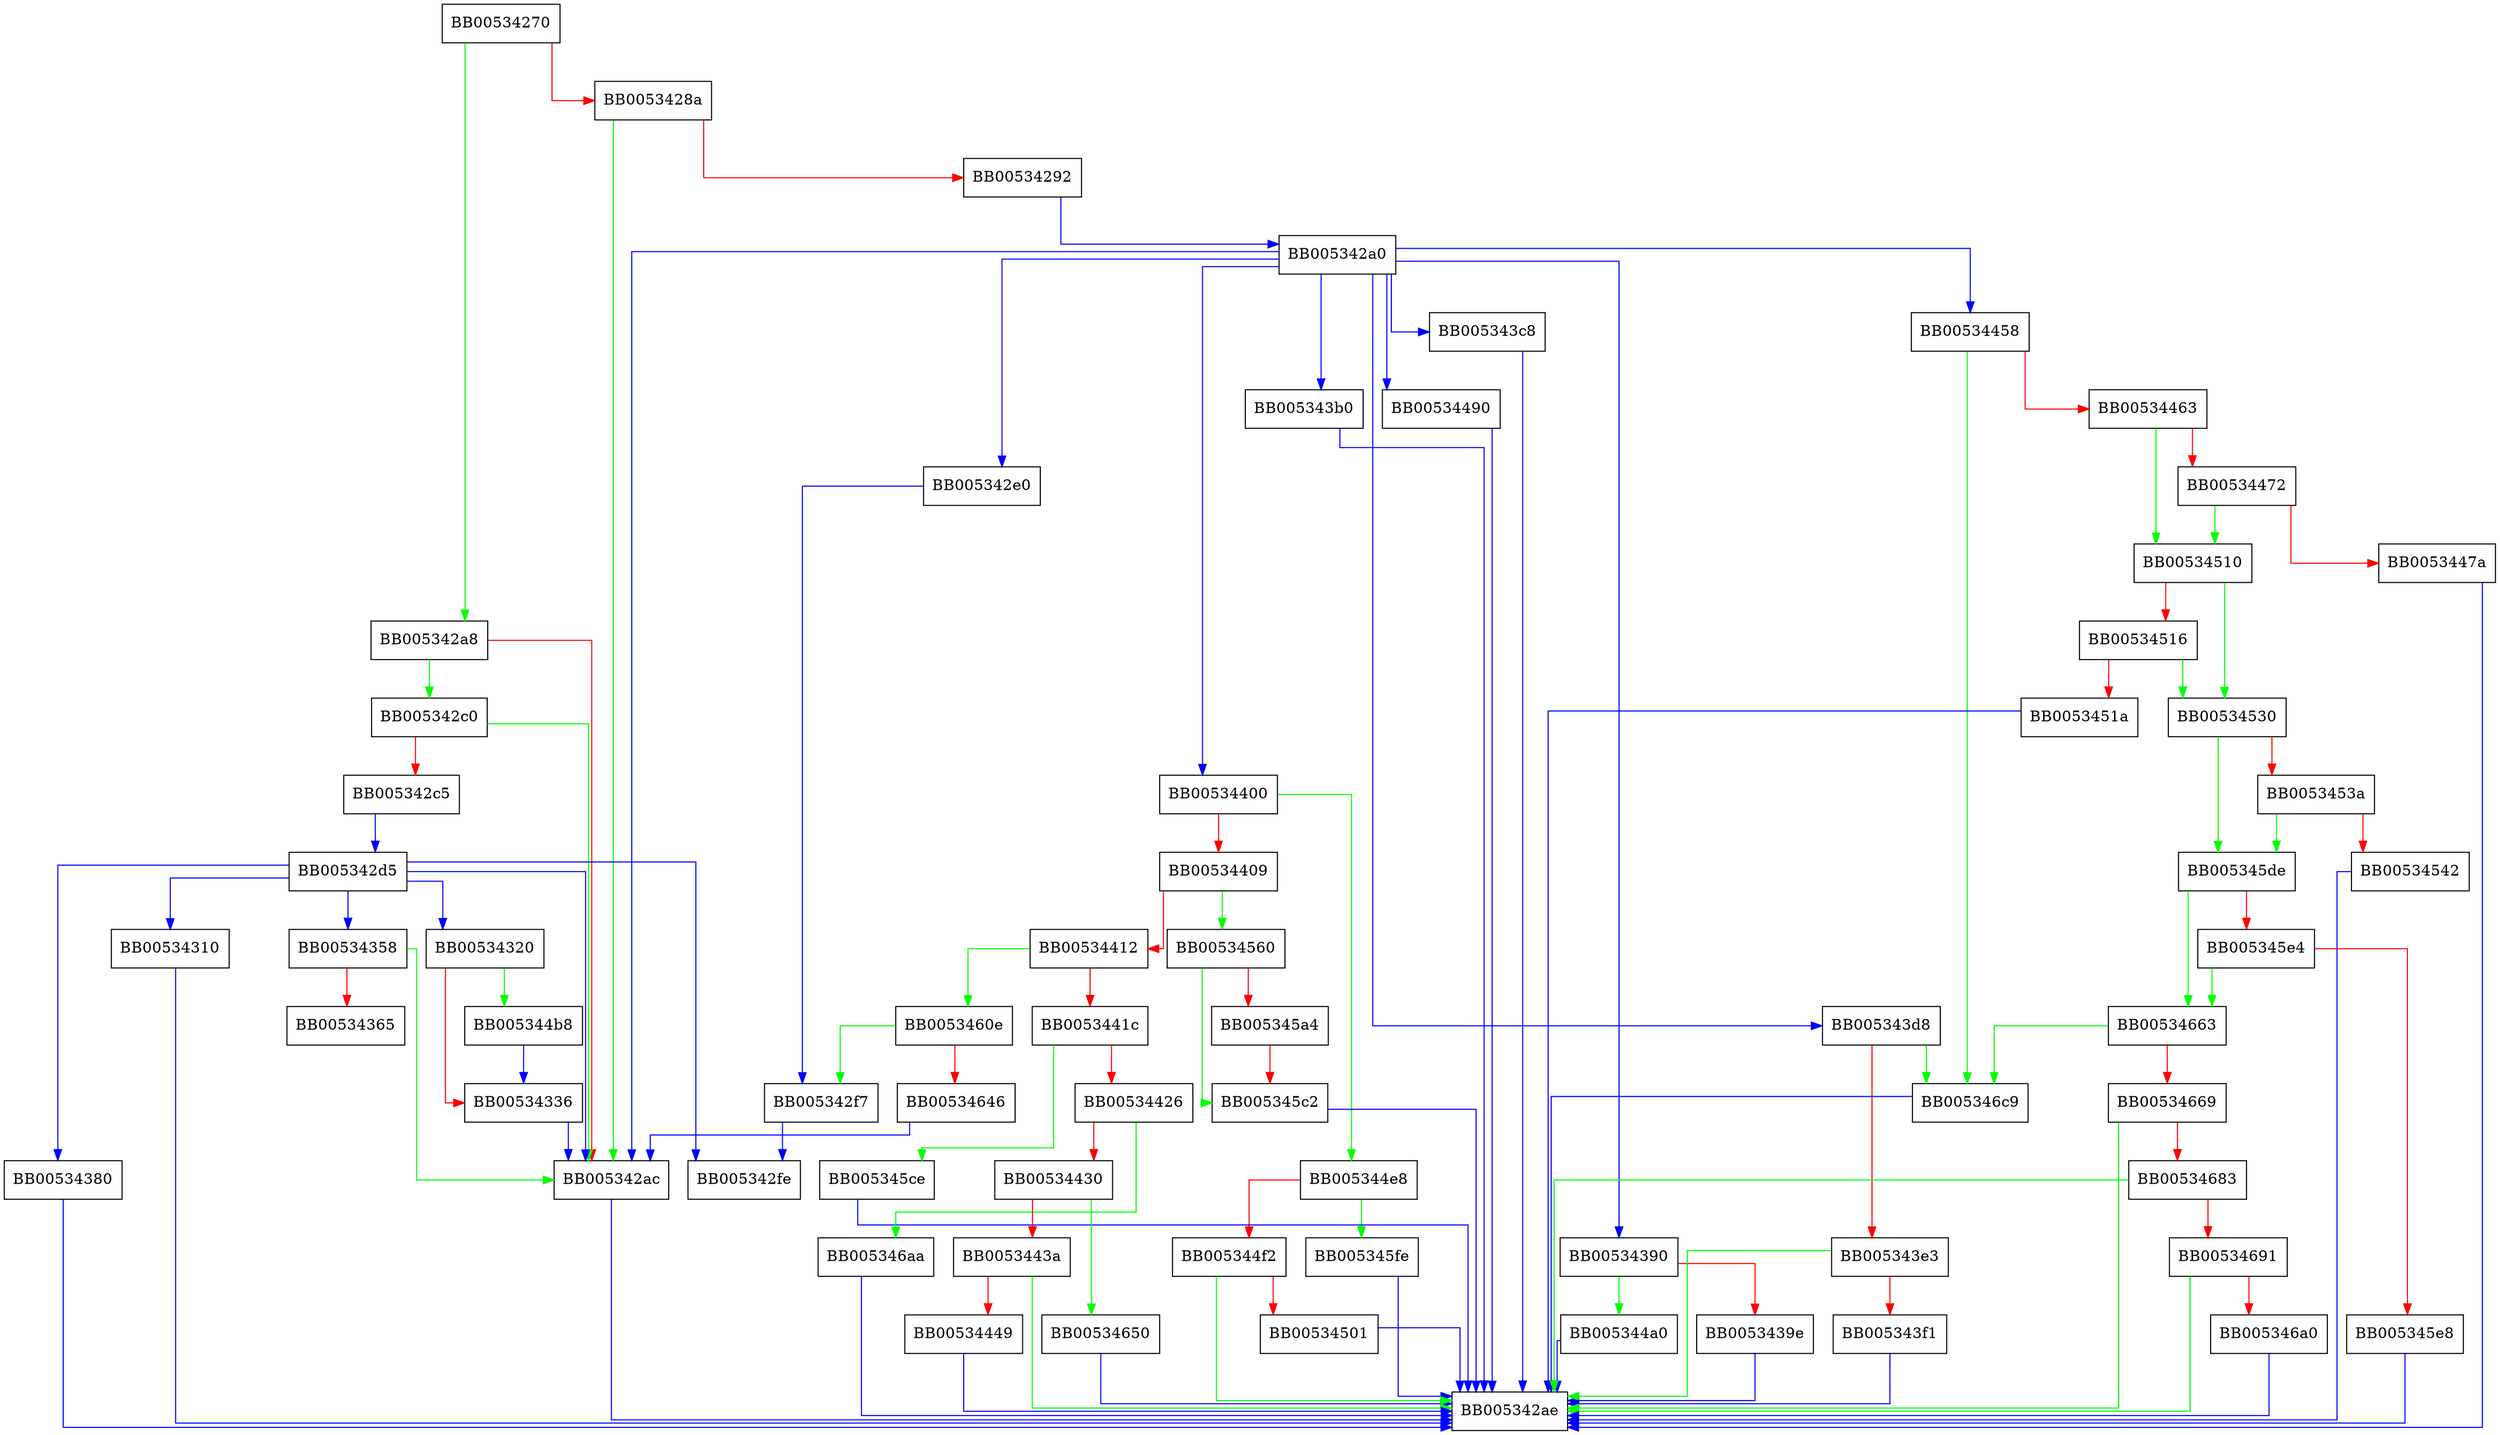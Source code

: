 digraph acpt_ctrl {
  node [shape="box"];
  graph [splines=ortho];
  BB00534270 -> BB005342a8 [color="green"];
  BB00534270 -> BB0053428a [color="red"];
  BB0053428a -> BB005342ac [color="green"];
  BB0053428a -> BB00534292 [color="red"];
  BB00534292 -> BB005342a0 [color="blue"];
  BB005342a0 -> BB005343b0 [color="blue"];
  BB005342a0 -> BB00534390 [color="blue"];
  BB005342a0 -> BB005342ac [color="blue"];
  BB005342a0 -> BB005342e0 [color="blue"];
  BB005342a0 -> BB005343d8 [color="blue"];
  BB005342a0 -> BB00534400 [color="blue"];
  BB005342a0 -> BB00534458 [color="blue"];
  BB005342a0 -> BB00534490 [color="blue"];
  BB005342a0 -> BB005343c8 [color="blue"];
  BB005342a8 -> BB005342c0 [color="green"];
  BB005342a8 -> BB005342ac [color="red"];
  BB005342ac -> BB005342ae [color="blue"];
  BB005342c0 -> BB005342ac [color="green"];
  BB005342c0 -> BB005342c5 [color="red"];
  BB005342c5 -> BB005342d5 [color="blue"];
  BB005342d5 -> BB00534320 [color="blue"];
  BB005342d5 -> BB00534358 [color="blue"];
  BB005342d5 -> BB005342ac [color="blue"];
  BB005342d5 -> BB00534380 [color="blue"];
  BB005342d5 -> BB00534310 [color="blue"];
  BB005342d5 -> BB005342fe [color="blue"];
  BB005342e0 -> BB005342f7 [color="blue"];
  BB005342f7 -> BB005342fe [color="blue"];
  BB00534310 -> BB005342ae [color="blue"];
  BB00534320 -> BB005344b8 [color="green"];
  BB00534320 -> BB00534336 [color="red"];
  BB00534336 -> BB005342ac [color="blue"];
  BB00534358 -> BB005342ac [color="green"];
  BB00534358 -> BB00534365 [color="red"];
  BB00534380 -> BB005342ae [color="blue"];
  BB00534390 -> BB005344a0 [color="green"];
  BB00534390 -> BB0053439e [color="red"];
  BB0053439e -> BB005342ae [color="blue"];
  BB005343b0 -> BB005342ae [color="blue"];
  BB005343c8 -> BB005342ae [color="blue"];
  BB005343d8 -> BB005346c9 [color="green"];
  BB005343d8 -> BB005343e3 [color="red"];
  BB005343e3 -> BB005342ae [color="green"];
  BB005343e3 -> BB005343f1 [color="red"];
  BB005343f1 -> BB005342ae [color="blue"];
  BB00534400 -> BB005344e8 [color="green"];
  BB00534400 -> BB00534409 [color="red"];
  BB00534409 -> BB00534560 [color="green"];
  BB00534409 -> BB00534412 [color="red"];
  BB00534412 -> BB0053460e [color="green"];
  BB00534412 -> BB0053441c [color="red"];
  BB0053441c -> BB005345ce [color="green"];
  BB0053441c -> BB00534426 [color="red"];
  BB00534426 -> BB005346aa [color="green"];
  BB00534426 -> BB00534430 [color="red"];
  BB00534430 -> BB00534650 [color="green"];
  BB00534430 -> BB0053443a [color="red"];
  BB0053443a -> BB005342ae [color="green"];
  BB0053443a -> BB00534449 [color="red"];
  BB00534449 -> BB005342ae [color="blue"];
  BB00534458 -> BB005346c9 [color="green"];
  BB00534458 -> BB00534463 [color="red"];
  BB00534463 -> BB00534510 [color="green"];
  BB00534463 -> BB00534472 [color="red"];
  BB00534472 -> BB00534510 [color="green"];
  BB00534472 -> BB0053447a [color="red"];
  BB0053447a -> BB005342ae [color="blue"];
  BB00534490 -> BB005342ae [color="blue"];
  BB005344a0 -> BB005342ae [color="blue"];
  BB005344b8 -> BB00534336 [color="blue"];
  BB005344e8 -> BB005345fe [color="green"];
  BB005344e8 -> BB005344f2 [color="red"];
  BB005344f2 -> BB005342ae [color="green"];
  BB005344f2 -> BB00534501 [color="red"];
  BB00534501 -> BB005342ae [color="blue"];
  BB00534510 -> BB00534530 [color="green"];
  BB00534510 -> BB00534516 [color="red"];
  BB00534516 -> BB00534530 [color="green"];
  BB00534516 -> BB0053451a [color="red"];
  BB0053451a -> BB005342ae [color="blue"];
  BB00534530 -> BB005345de [color="green"];
  BB00534530 -> BB0053453a [color="red"];
  BB0053453a -> BB005345de [color="green"];
  BB0053453a -> BB00534542 [color="red"];
  BB00534542 -> BB005342ae [color="blue"];
  BB00534560 -> BB005345c2 [color="green"];
  BB00534560 -> BB005345a4 [color="red"];
  BB005345a4 -> BB005345c2 [color="red"];
  BB005345c2 -> BB005342ae [color="blue"];
  BB005345ce -> BB005342ae [color="blue"];
  BB005345de -> BB00534663 [color="green"];
  BB005345de -> BB005345e4 [color="red"];
  BB005345e4 -> BB00534663 [color="green"];
  BB005345e4 -> BB005345e8 [color="red"];
  BB005345e8 -> BB005342ae [color="blue"];
  BB005345fe -> BB005342ae [color="blue"];
  BB0053460e -> BB005342f7 [color="green"];
  BB0053460e -> BB00534646 [color="red"];
  BB00534646 -> BB005342ac [color="blue"];
  BB00534650 -> BB005342ae [color="blue"];
  BB00534663 -> BB005346c9 [color="green"];
  BB00534663 -> BB00534669 [color="red"];
  BB00534669 -> BB005342ae [color="green"];
  BB00534669 -> BB00534683 [color="red"];
  BB00534683 -> BB005342ae [color="green"];
  BB00534683 -> BB00534691 [color="red"];
  BB00534691 -> BB005342ae [color="green"];
  BB00534691 -> BB005346a0 [color="red"];
  BB005346a0 -> BB005342ae [color="blue"];
  BB005346aa -> BB005342ae [color="blue"];
  BB005346c9 -> BB005342ae [color="blue"];
}